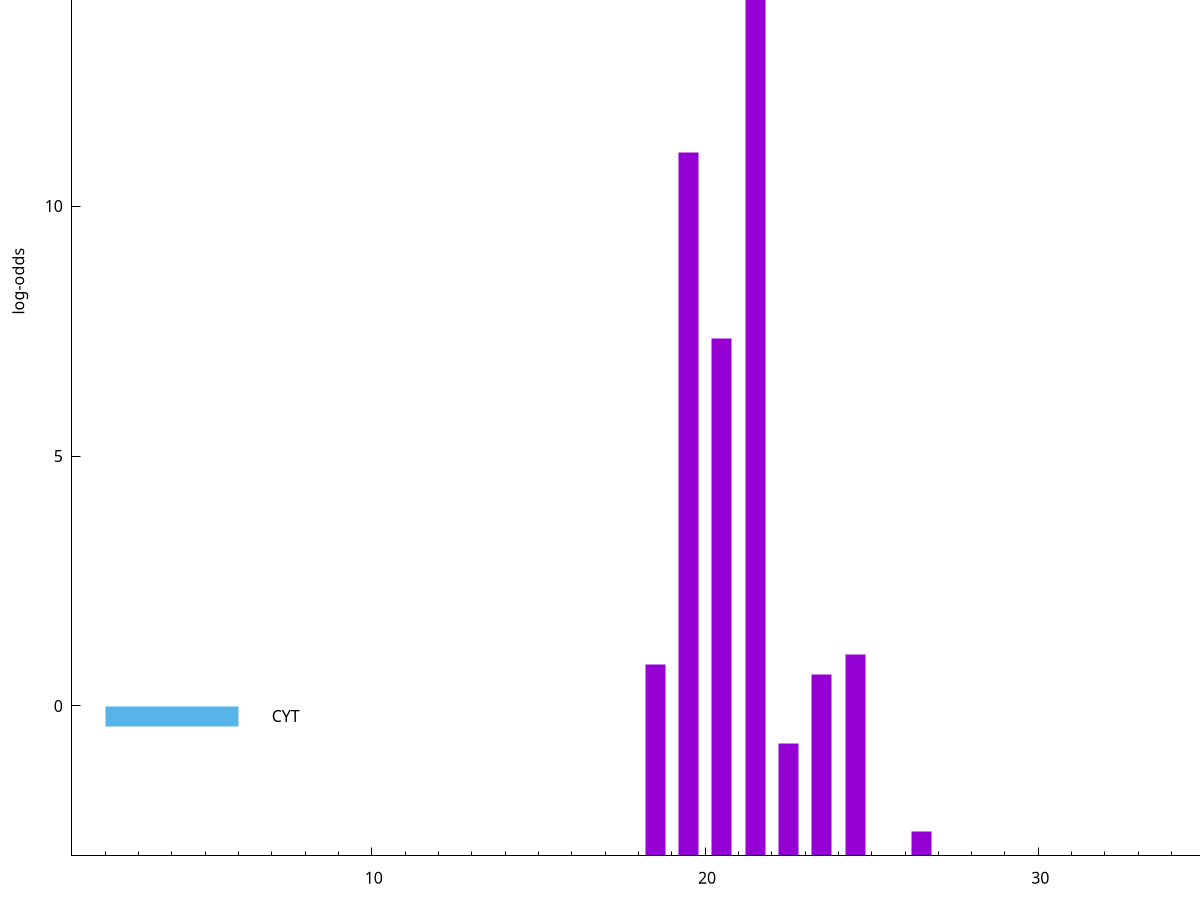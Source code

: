 set title "LipoP predictions for SRR3987126.gff"
set size 2., 1.4
set xrange [1:70] 
set mxtics 10
set yrange [-3:20]
set y2range [0:23]
set ylabel "log-odds"
set term postscript eps color solid "Helvetica" 30
set output "SRR3987126.gff12.eps"
set arrow from 2,18.6585 to 6,18.6585 nohead lt 1 lw 20
set label "SpI" at 7,18.6585
set arrow from 2,-0.200913 to 6,-0.200913 nohead lt 3 lw 20
set label "CYT" at 7,-0.200913
set arrow from 2,18.6585 to 6,18.6585 nohead lt 1 lw 20
set label "SpI" at 7,18.6585
# NOTE: The scores below are the log-odds scores with the threshold
# NOTE: subtracted (a hack to make gnuplot make the histogram all
# NOTE: look nice).
plot "-" axes x1y2 title "" with impulses lt 1 lw 20
21.500000 21.650400
19.500000 14.079200
20.500000 10.343810
24.500000 4.023650
18.500000 3.825882
23.500000 3.624605
22.500000 2.257737
26.500000 0.479520
e
exit
